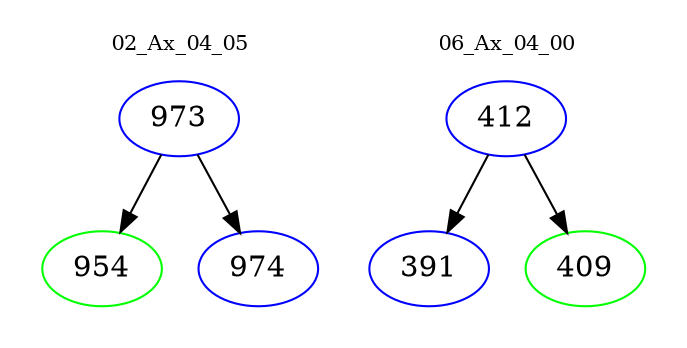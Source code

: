 digraph{
subgraph cluster_0 {
color = white
label = "02_Ax_04_05";
fontsize=10;
T0_973 [label="973", color="blue"]
T0_973 -> T0_954 [color="black"]
T0_954 [label="954", color="green"]
T0_973 -> T0_974 [color="black"]
T0_974 [label="974", color="blue"]
}
subgraph cluster_1 {
color = white
label = "06_Ax_04_00";
fontsize=10;
T1_412 [label="412", color="blue"]
T1_412 -> T1_391 [color="black"]
T1_391 [label="391", color="blue"]
T1_412 -> T1_409 [color="black"]
T1_409 [label="409", color="green"]
}
}
